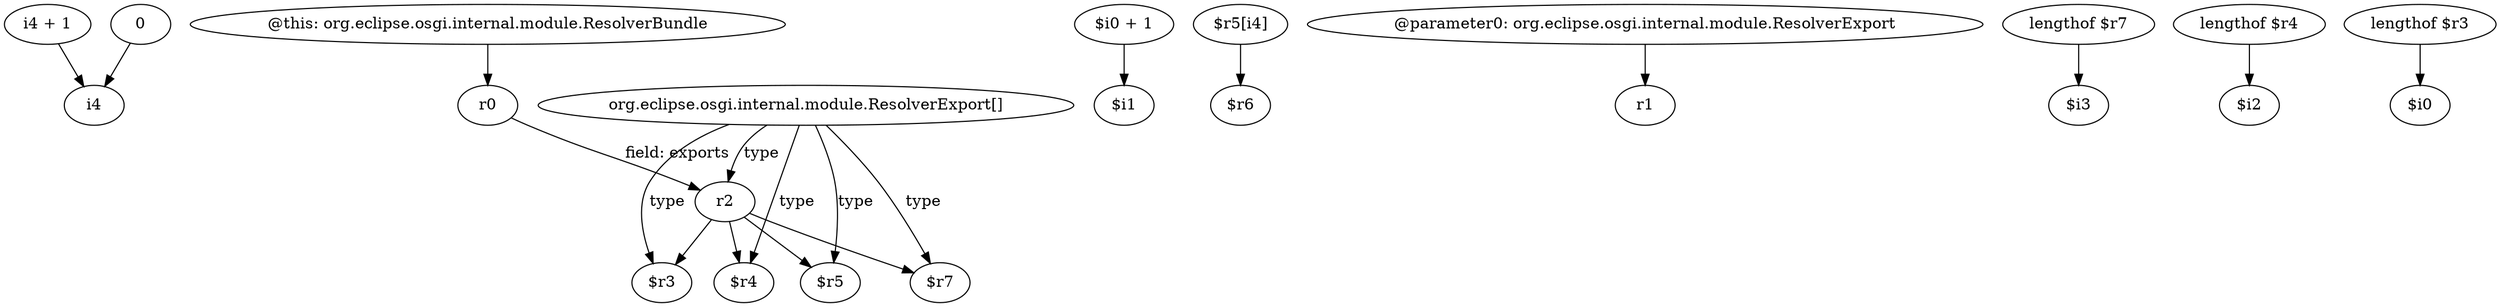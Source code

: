digraph g {
0[label="i4 + 1"]
1[label="i4"]
0->1[label=""]
2[label="r2"]
3[label="$r5"]
2->3[label=""]
4[label="$r7"]
2->4[label=""]
5[label="r0"]
5->2[label="field: exports"]
6[label="$r3"]
2->6[label=""]
7[label="@this: org.eclipse.osgi.internal.module.ResolverBundle"]
7->5[label=""]
8[label="org.eclipse.osgi.internal.module.ResolverExport[]"]
9[label="$r4"]
8->9[label="type"]
10[label="$i0 + 1"]
11[label="$i1"]
10->11[label=""]
2->9[label=""]
12[label="0"]
12->1[label=""]
13[label="$r5[i4]"]
14[label="$r6"]
13->14[label=""]
8->4[label="type"]
15[label="@parameter0: org.eclipse.osgi.internal.module.ResolverExport"]
16[label="r1"]
15->16[label=""]
8->2[label="type"]
17[label="lengthof $r7"]
18[label="$i3"]
17->18[label=""]
19[label="lengthof $r4"]
20[label="$i2"]
19->20[label=""]
8->3[label="type"]
8->6[label="type"]
21[label="lengthof $r3"]
22[label="$i0"]
21->22[label=""]
}